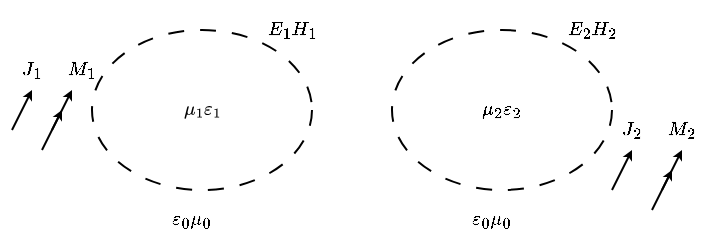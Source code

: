 <mxfile version="24.8.3">
  <diagram name="Page-1" id="_OoLc02iQUUBMsSBeDsf">
    <mxGraphModel dx="867" dy="515" grid="1" gridSize="10" guides="1" tooltips="1" connect="1" arrows="1" fold="1" page="1" pageScale="1" pageWidth="850" pageHeight="1100" math="1" shadow="0">
      <root>
        <mxCell id="0" />
        <mxCell id="1" parent="0" />
        <mxCell id="9_Ce8qUKQe_tE58v79lk-4" value="&lt;svg xmlns:xlink=&quot;http://www.w3.org/1999/xlink&quot; viewBox=&quot;0 -452 1942.1 668&quot; role=&quot;img&quot; height=&quot;1.511ex&quot; width=&quot;4.394ex&quot; xmlns=&quot;http://www.w3.org/2000/svg&quot; style=&quot;vertical-align: -0.489ex; font-size: 8px;&quot;&gt;&lt;defs style=&quot;font-size: 8px;&quot;&gt;&lt;path style=&quot;font-size: 8px;&quot; d=&quot;M58 -216Q44 -216 34 -208T23 -186Q23 -176 96 116T173 414Q186 442 219 442Q231 441 239 435T249 423T251 413Q251 401 220 279T187 142Q185 131 185 107V99Q185 26 252 26Q261 26 270 27T287 31T302 38T315 45T327 55T338 65T348 77T356 88T365 100L372 110L408 253Q444 395 448 404Q461 431 491 431Q504 431 512 424T523 412T525 402L449 84Q448 79 448 68Q448 43 455 35T476 26Q485 27 496 35Q517 55 537 131Q543 151 547 152Q549 153 557 153H561Q580 153 580 144Q580 138 575 117T555 63T523 13Q510 0 491 -8Q483 -10 467 -10Q446 -10 429 -4T402 11T385 29T376 44T374 51L368 45Q362 39 350 30T324 12T288 -4T246 -11Q199 -11 153 12L129 -85Q108 -167 104 -180T92 -202Q76 -216 58 -216Z&quot; id=&quot;MJX-2-TEX-I-1D707&quot;&gt;&lt;/path&gt;&lt;path style=&quot;font-size: 8px;&quot; d=&quot;M213 578L200 573Q186 568 160 563T102 556H83V602H102Q149 604 189 617T245 641T273 663Q275 666 285 666Q294 666 302 660V361L303 61Q310 54 315 52T339 48T401 46H427V0H416Q395 3 257 3Q121 3 100 0H88V46H114Q136 46 152 46T177 47T193 50T201 52T207 57T213 61V578Z&quot; id=&quot;MJX-2-TEX-N-31&quot;&gt;&lt;/path&gt;&lt;path style=&quot;font-size: 8px;&quot; d=&quot;M190 -22Q124 -22 76 11T27 107Q27 174 97 232L107 239L99 248Q76 273 76 304Q76 364 144 408T290 452H302Q360 452 405 421Q428 405 428 392Q428 381 417 369T391 356Q382 356 371 365T338 383T283 392Q217 392 167 368T116 308Q116 289 133 272Q142 263 145 262T157 264Q188 278 238 278H243Q308 278 308 247Q308 206 223 206Q177 206 142 219L132 212Q68 169 68 112Q68 39 201 39Q253 39 286 49T328 72T345 94T362 105Q376 103 376 88Q376 79 365 62T334 26T275 -8T190 -22Z&quot; id=&quot;MJX-2-TEX-I-1D700&quot;&gt;&lt;/path&gt;&lt;/defs&gt;&lt;g style=&quot;font-size: 8px;&quot; transform=&quot;scale(1,-1)&quot; stroke-width=&quot;0&quot; fill=&quot;currentColor&quot; stroke=&quot;currentColor&quot;&gt;&lt;g style=&quot;font-size: 8px;&quot; data-mml-node=&quot;math&quot;&gt;&lt;g style=&quot;font-size: 8px;&quot; data-mml-node=&quot;msub&quot;&gt;&lt;g style=&quot;font-size: 8px;&quot; data-mml-node=&quot;mi&quot;&gt;&lt;use style=&quot;font-size: 8px;&quot; xlink:href=&quot;#MJX-2-TEX-I-1D707&quot; data-c=&quot;1D707&quot;&gt;&lt;/use&gt;&lt;/g&gt;&lt;g style=&quot;font-size: 8px;&quot; data-mjx-texclass=&quot;ORD&quot; transform=&quot;translate(636,-150) scale(0.707)&quot; data-mml-node=&quot;TeXAtom&quot;&gt;&lt;g style=&quot;font-size: 8px;&quot; data-mml-node=&quot;mn&quot;&gt;&lt;use style=&quot;font-size: 8px;&quot; xlink:href=&quot;#MJX-2-TEX-N-31&quot; data-c=&quot;31&quot;&gt;&lt;/use&gt;&lt;/g&gt;&lt;/g&gt;&lt;/g&gt;&lt;g style=&quot;font-size: 8px;&quot; transform=&quot;translate(1039.6,0)&quot; data-mml-node=&quot;msub&quot;&gt;&lt;g style=&quot;font-size: 8px;&quot; data-mml-node=&quot;mi&quot;&gt;&lt;use style=&quot;font-size: 8px;&quot; xlink:href=&quot;#MJX-2-TEX-I-1D700&quot; data-c=&quot;1D700&quot;&gt;&lt;/use&gt;&lt;/g&gt;&lt;g style=&quot;font-size: 8px;&quot; data-mjx-texclass=&quot;ORD&quot; transform=&quot;translate(499,-150) scale(0.707)&quot; data-mml-node=&quot;TeXAtom&quot;&gt;&lt;g style=&quot;font-size: 8px;&quot; data-mml-node=&quot;mn&quot;&gt;&lt;use style=&quot;font-size: 8px;&quot; xlink:href=&quot;#MJX-2-TEX-N-31&quot; data-c=&quot;31&quot;&gt;&lt;/use&gt;&lt;/g&gt;&lt;/g&gt;&lt;/g&gt;&lt;/g&gt;&lt;/g&gt;&lt;/svg&gt;" style="ellipse;whiteSpace=wrap;html=1;dashed=1;dashPattern=8 8;shadow=0;fillColor=none;fontSize=8;" vertex="1" parent="1">
          <mxGeometry x="100" y="250" width="110" height="80" as="geometry" />
        </mxCell>
        <mxCell id="9_Ce8qUKQe_tE58v79lk-5" value="$$J_1$$" style="text;html=1;align=center;verticalAlign=middle;whiteSpace=wrap;rounded=0;fontSize=8;" vertex="1" parent="1">
          <mxGeometry x="60" y="265" width="20" height="10" as="geometry" />
        </mxCell>
        <mxCell id="9_Ce8qUKQe_tE58v79lk-6" value="$$M_1$$" style="text;html=1;align=center;verticalAlign=middle;whiteSpace=wrap;rounded=0;fontSize=8;" vertex="1" parent="1">
          <mxGeometry x="80" y="260" width="30" height="20" as="geometry" />
        </mxCell>
        <mxCell id="9_Ce8qUKQe_tE58v79lk-9" value="" style="endArrow=classic;html=1;rounded=0;endSize=2;" edge="1" parent="1">
          <mxGeometry width="50" height="50" relative="1" as="geometry">
            <mxPoint x="80" y="300" as="sourcePoint" />
            <mxPoint x="90" y="280" as="targetPoint" />
          </mxGeometry>
        </mxCell>
        <mxCell id="9_Ce8qUKQe_tE58v79lk-10" value="" style="endArrow=classic;html=1;rounded=0;endSize=2;" edge="1" parent="1">
          <mxGeometry width="50" height="50" relative="1" as="geometry">
            <mxPoint x="60" y="300" as="sourcePoint" />
            <mxPoint x="70" y="280" as="targetPoint" />
          </mxGeometry>
        </mxCell>
        <mxCell id="9_Ce8qUKQe_tE58v79lk-11" value="$$\varepsilon_{0}\mu_{0}$$" style="text;html=1;align=center;verticalAlign=middle;whiteSpace=wrap;rounded=0;fontSize=8;" vertex="1" parent="1">
          <mxGeometry x="120" y="330" width="60" height="30" as="geometry" />
        </mxCell>
        <mxCell id="9_Ce8qUKQe_tE58v79lk-12" value="$$E_{1}H_{1}$$" style="text;html=1;align=center;verticalAlign=middle;whiteSpace=wrap;rounded=0;fontSize=8;" vertex="1" parent="1">
          <mxGeometry x="170" y="235" width="60" height="30" as="geometry" />
        </mxCell>
        <mxCell id="9_Ce8qUKQe_tE58v79lk-13" value="$$\mu_{2}\varepsilon_{2}$$" style="ellipse;whiteSpace=wrap;html=1;dashed=1;dashPattern=8 8;shadow=0;fillColor=none;fontSize=8;" vertex="1" parent="1">
          <mxGeometry x="250" y="250" width="110" height="80" as="geometry" />
        </mxCell>
        <mxCell id="9_Ce8qUKQe_tE58v79lk-14" value="$$J_2$$" style="text;html=1;align=center;verticalAlign=middle;whiteSpace=wrap;rounded=0;fontSize=8;" vertex="1" parent="1">
          <mxGeometry x="360" y="295" width="20" height="10" as="geometry" />
        </mxCell>
        <mxCell id="9_Ce8qUKQe_tE58v79lk-15" value="$$M_2$$" style="text;html=1;align=center;verticalAlign=middle;whiteSpace=wrap;rounded=0;fontSize=8;" vertex="1" parent="1">
          <mxGeometry x="380" y="290" width="30" height="20" as="geometry" />
        </mxCell>
        <mxCell id="9_Ce8qUKQe_tE58v79lk-17" value="" style="endArrow=classic;html=1;rounded=0;endSize=2;" edge="1" parent="1">
          <mxGeometry width="50" height="50" relative="1" as="geometry">
            <mxPoint x="360" y="330" as="sourcePoint" />
            <mxPoint x="370" y="310" as="targetPoint" />
          </mxGeometry>
        </mxCell>
        <mxCell id="9_Ce8qUKQe_tE58v79lk-18" value="$$\varepsilon_{0}\mu_{0}$$" style="text;html=1;align=center;verticalAlign=middle;whiteSpace=wrap;rounded=0;fontSize=8;" vertex="1" parent="1">
          <mxGeometry x="270" y="330" width="60" height="30" as="geometry" />
        </mxCell>
        <mxCell id="9_Ce8qUKQe_tE58v79lk-19" value="$$E_{2}H_{2}$$" style="text;html=1;align=center;verticalAlign=middle;whiteSpace=wrap;rounded=0;fontSize=8;" vertex="1" parent="1">
          <mxGeometry x="320" y="235" width="60" height="30" as="geometry" />
        </mxCell>
        <mxCell id="9_Ce8qUKQe_tE58v79lk-20" value="" style="endArrow=classic;html=1;rounded=0;endSize=2;" edge="1" parent="1">
          <mxGeometry width="50" height="50" relative="1" as="geometry">
            <mxPoint x="75" y="310" as="sourcePoint" />
            <mxPoint x="85" y="290" as="targetPoint" />
          </mxGeometry>
        </mxCell>
        <mxCell id="9_Ce8qUKQe_tE58v79lk-21" value="" style="endArrow=classic;html=1;rounded=0;endSize=2;" edge="1" parent="1">
          <mxGeometry width="50" height="50" relative="1" as="geometry">
            <mxPoint x="385" y="330" as="sourcePoint" />
            <mxPoint x="395" y="310" as="targetPoint" />
          </mxGeometry>
        </mxCell>
        <mxCell id="9_Ce8qUKQe_tE58v79lk-22" value="" style="endArrow=classic;html=1;rounded=0;endSize=2;" edge="1" parent="1">
          <mxGeometry width="50" height="50" relative="1" as="geometry">
            <mxPoint x="380" y="340" as="sourcePoint" />
            <mxPoint x="390" y="320" as="targetPoint" />
          </mxGeometry>
        </mxCell>
      </root>
    </mxGraphModel>
  </diagram>
</mxfile>
